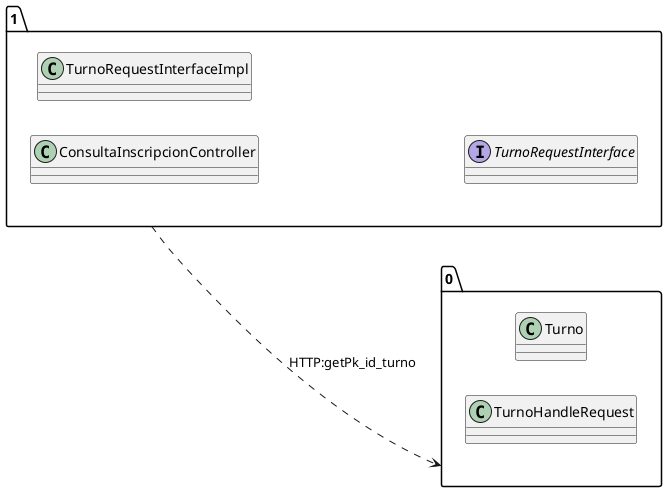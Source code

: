 @startuml 
allow_mixing
left to right direction
package "1"{
class ConsultaInscripcionController
class TurnoRequestInterfaceImpl
interface TurnoRequestInterface

}
package "0"{
class Turno
class TurnoHandleRequest

}
"1" ..> "0":HTTP:getPk_id_turno
@enduml